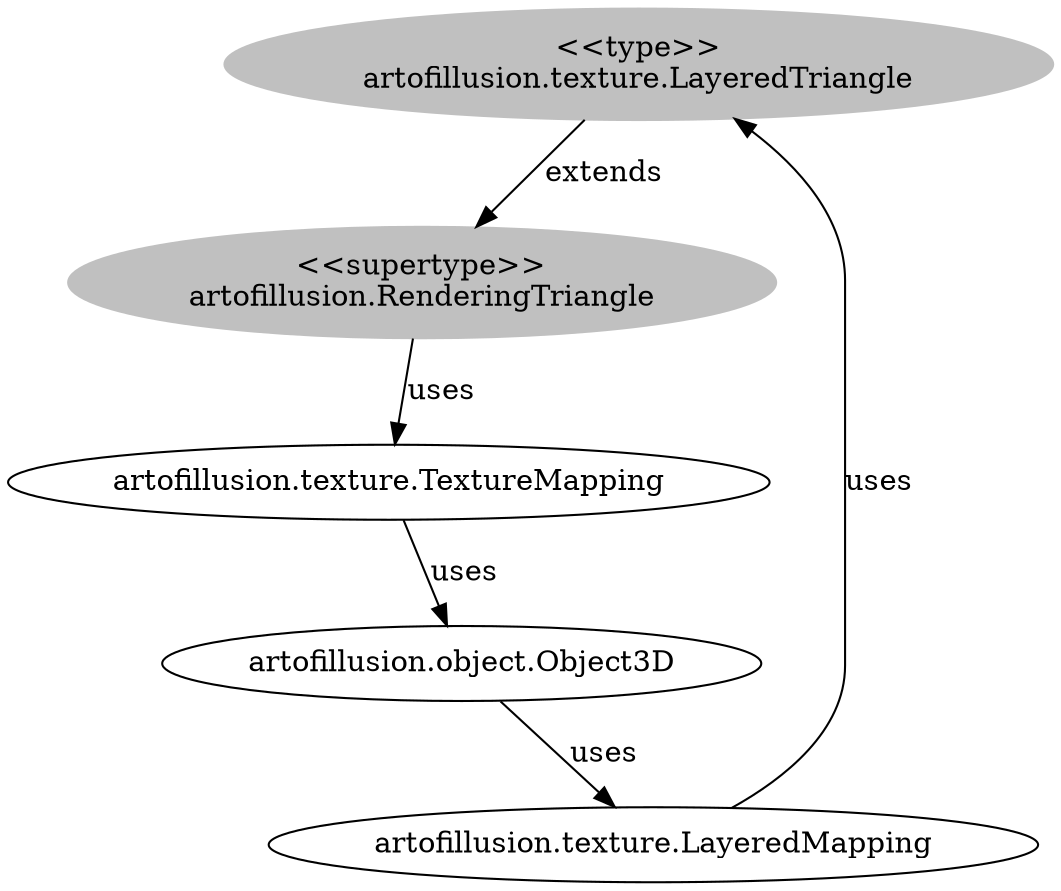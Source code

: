digraph stk {
	artofillusion_texture_LayeredTriangle [label="<<type>>
artofillusion.texture.LayeredTriangle",style=filled,color="grey"];
	artofillusion_RenderingTriangle [label="<<supertype>>
artofillusion.RenderingTriangle",style=filled,color="grey"];
	artofillusion_object_Object3D [label="artofillusion.object.Object3D"];
	artofillusion_texture_LayeredMapping [label="artofillusion.texture.LayeredMapping"];
	artofillusion_texture_TextureMapping [label="artofillusion.texture.TextureMapping"];
	artofillusion_texture_LayeredTriangle -> artofillusion_RenderingTriangle [label=extends];
	artofillusion_RenderingTriangle -> artofillusion_texture_TextureMapping [label=uses];
	artofillusion_texture_TextureMapping -> artofillusion_object_Object3D [label=uses];
	artofillusion_object_Object3D -> artofillusion_texture_LayeredMapping [label=uses];
	artofillusion_texture_LayeredMapping -> artofillusion_texture_LayeredTriangle [label=uses];
}
